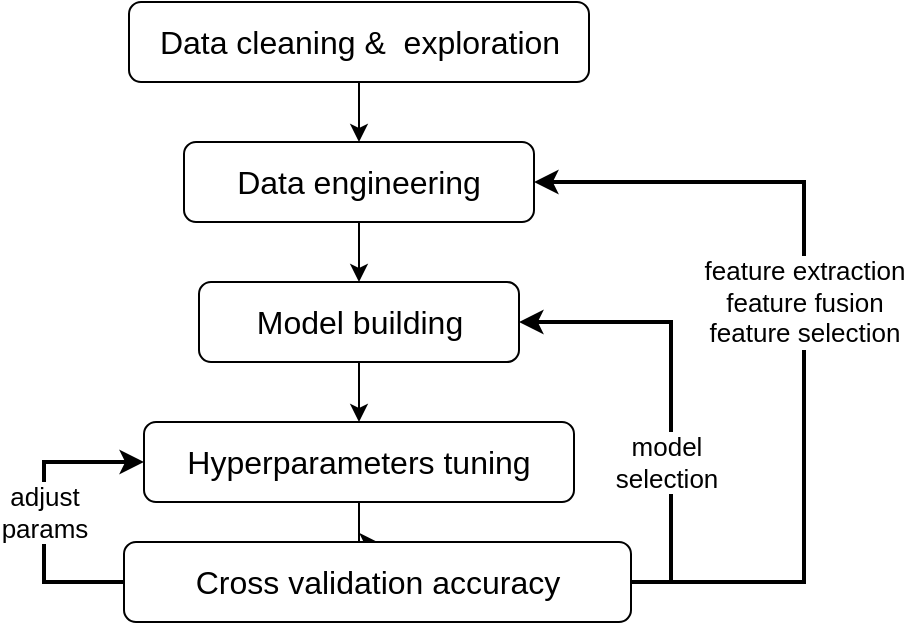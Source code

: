<mxfile version="13.9.3" type="github">
  <diagram id="kgpKYQtTHZ0yAKxKKP6v" name="Page-1">
    <mxGraphModel dx="830" dy="573" grid="1" gridSize="10" guides="1" tooltips="1" connect="1" arrows="1" fold="1" page="1" pageScale="1" pageWidth="850" pageHeight="1100" math="0" shadow="0">
      <root>
        <mxCell id="0" />
        <mxCell id="1" parent="0" />
        <mxCell id="0TJ_R_4S-T95SACcjFud-12" value="" style="edgeStyle=orthogonalEdgeStyle;rounded=0;orthogonalLoop=1;jettySize=auto;html=1;" parent="1" source="0TJ_R_4S-T95SACcjFud-1" target="0TJ_R_4S-T95SACcjFud-2" edge="1">
          <mxGeometry relative="1" as="geometry" />
        </mxCell>
        <mxCell id="0TJ_R_4S-T95SACcjFud-1" value="&lt;font style=&quot;font-size: 16px&quot;&gt;Data cleaning &amp;amp; &amp;nbsp;exploration&lt;/font&gt;" style="rounded=1;whiteSpace=wrap;html=1;" parent="1" vertex="1">
          <mxGeometry x="292.5" y="90" width="230" height="40" as="geometry" />
        </mxCell>
        <mxCell id="0TJ_R_4S-T95SACcjFud-14" value="" style="edgeStyle=orthogonalEdgeStyle;rounded=0;orthogonalLoop=1;jettySize=auto;html=1;" parent="1" source="0TJ_R_4S-T95SACcjFud-2" target="0TJ_R_4S-T95SACcjFud-3" edge="1">
          <mxGeometry relative="1" as="geometry" />
        </mxCell>
        <mxCell id="0TJ_R_4S-T95SACcjFud-2" value="&lt;span style=&quot;font-size: 16px&quot;&gt;Data engineering&lt;/span&gt;" style="rounded=1;whiteSpace=wrap;html=1;" parent="1" vertex="1">
          <mxGeometry x="320" y="160" width="175" height="40" as="geometry" />
        </mxCell>
        <mxCell id="0TJ_R_4S-T95SACcjFud-15" value="" style="edgeStyle=orthogonalEdgeStyle;rounded=0;orthogonalLoop=1;jettySize=auto;html=1;" parent="1" source="0TJ_R_4S-T95SACcjFud-3" target="0TJ_R_4S-T95SACcjFud-4" edge="1">
          <mxGeometry relative="1" as="geometry" />
        </mxCell>
        <mxCell id="0TJ_R_4S-T95SACcjFud-3" value="&lt;font size=&quot;3&quot;&gt;Model building&lt;/font&gt;" style="rounded=1;whiteSpace=wrap;html=1;" parent="1" vertex="1">
          <mxGeometry x="327.5" y="230" width="160" height="40" as="geometry" />
        </mxCell>
        <mxCell id="0TJ_R_4S-T95SACcjFud-16" value="" style="edgeStyle=orthogonalEdgeStyle;rounded=0;orthogonalLoop=1;jettySize=auto;html=1;" parent="1" source="0TJ_R_4S-T95SACcjFud-4" target="0TJ_R_4S-T95SACcjFud-6" edge="1">
          <mxGeometry relative="1" as="geometry" />
        </mxCell>
        <mxCell id="0TJ_R_4S-T95SACcjFud-4" value="&lt;font style=&quot;font-size: 16px&quot;&gt;Hyperparameters tuning&lt;/font&gt;" style="rounded=1;whiteSpace=wrap;html=1;" parent="1" vertex="1">
          <mxGeometry x="300" y="300" width="215" height="40" as="geometry" />
        </mxCell>
        <mxCell id="0TJ_R_4S-T95SACcjFud-18" value="&lt;font style=&quot;font-size: 13px&quot;&gt;model &lt;br&gt;selection&lt;/font&gt;" style="edgeStyle=orthogonalEdgeStyle;rounded=0;orthogonalLoop=1;jettySize=auto;html=1;exitX=1;exitY=0.5;exitDx=0;exitDy=0;entryX=1;entryY=0.5;entryDx=0;entryDy=0;strokeWidth=2;" parent="1" source="0TJ_R_4S-T95SACcjFud-6" target="0TJ_R_4S-T95SACcjFud-3" edge="1">
          <mxGeometry x="-0.292" y="4" relative="1" as="geometry">
            <mxPoint x="1" as="offset" />
          </mxGeometry>
        </mxCell>
        <mxCell id="0TJ_R_4S-T95SACcjFud-20" style="edgeStyle=orthogonalEdgeStyle;rounded=0;orthogonalLoop=1;jettySize=auto;html=1;entryX=1;entryY=0.5;entryDx=0;entryDy=0;strokeWidth=2;" parent="1" source="0TJ_R_4S-T95SACcjFud-6" target="0TJ_R_4S-T95SACcjFud-2" edge="1">
          <mxGeometry relative="1" as="geometry">
            <Array as="points">
              <mxPoint x="630" y="380" />
              <mxPoint x="630" y="180" />
            </Array>
          </mxGeometry>
        </mxCell>
        <mxCell id="0TJ_R_4S-T95SACcjFud-21" value="&lt;font style=&quot;font-size: 13px&quot;&gt;&lt;span style=&quot;font-family: &amp;#34;arial&amp;#34; , sans-serif ; text-align: justify&quot;&gt;feature extraction&lt;/span&gt;&lt;br&gt;feature fusion&lt;br&gt;feature selection&lt;br&gt;&lt;/font&gt;" style="edgeLabel;html=1;align=center;verticalAlign=middle;resizable=0;points=[];fontSize=13;" parent="0TJ_R_4S-T95SACcjFud-20" vertex="1" connectable="0">
          <mxGeometry x="-0.139" relative="1" as="geometry">
            <mxPoint y="-45.5" as="offset" />
          </mxGeometry>
        </mxCell>
        <mxCell id="0TJ_R_4S-T95SACcjFud-22" value="adjust&lt;br&gt;params" style="edgeStyle=orthogonalEdgeStyle;rounded=0;orthogonalLoop=1;jettySize=auto;html=1;entryX=0;entryY=0.5;entryDx=0;entryDy=0;strokeWidth=2;fontSize=13;" parent="1" source="0TJ_R_4S-T95SACcjFud-6" target="0TJ_R_4S-T95SACcjFud-4" edge="1">
          <mxGeometry relative="1" as="geometry">
            <Array as="points">
              <mxPoint x="250" y="380" />
              <mxPoint x="250" y="320" />
            </Array>
          </mxGeometry>
        </mxCell>
        <mxCell id="0TJ_R_4S-T95SACcjFud-6" value="&lt;font size=&quot;3&quot;&gt;Cross validation accuracy&lt;/font&gt;" style="rounded=1;whiteSpace=wrap;html=1;" parent="1" vertex="1">
          <mxGeometry x="290" y="360" width="253.5" height="40" as="geometry" />
        </mxCell>
      </root>
    </mxGraphModel>
  </diagram>
</mxfile>
